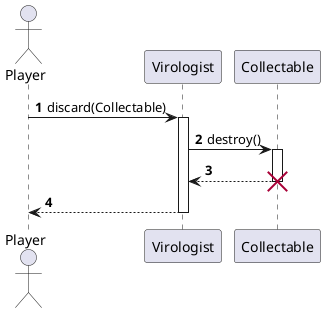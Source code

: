@startuml
'https://plantuml.com/sequence-diagram

autonumber

actor Player

Player -> Virologist: discard(Collectable)
Activate Virologist
Virologist -> Collectable: destroy()
Activate Collectable
Collectable --> Virologist:
Destroy Collectable

Virologist --> Player:
Deactivate Virologist
@enduml